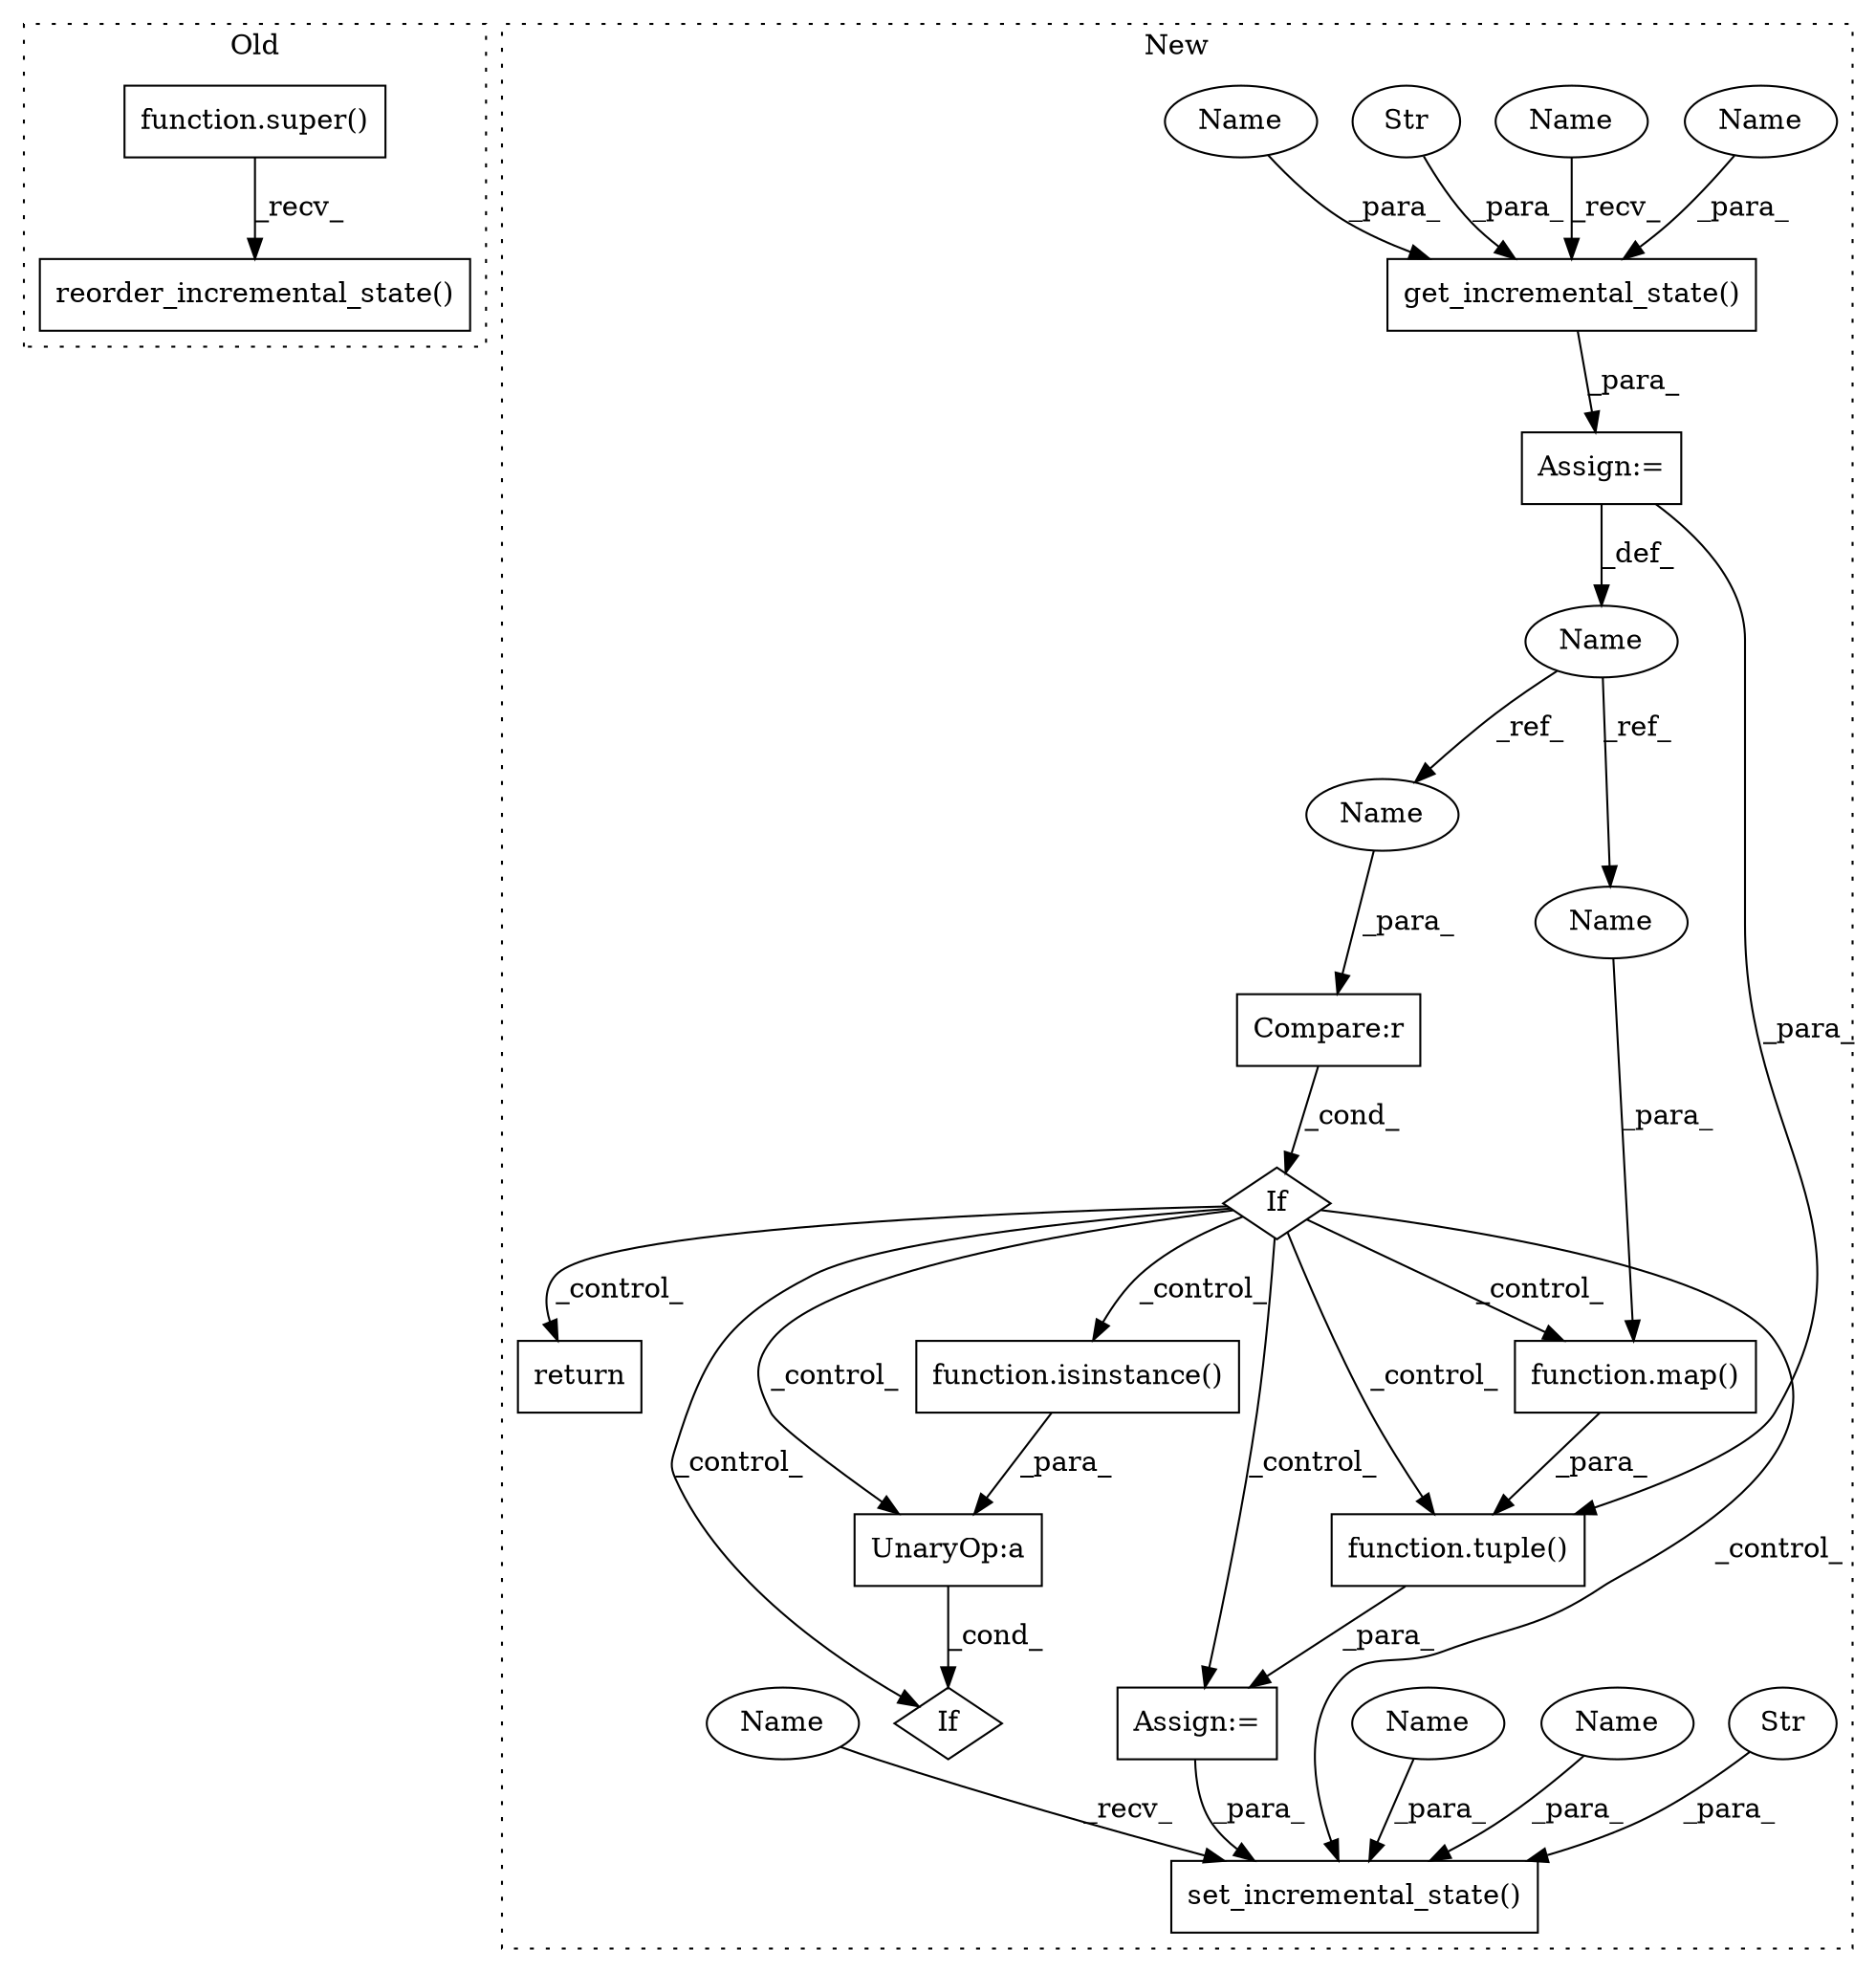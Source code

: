 digraph G {
subgraph cluster0 {
1 [label="function.super()" a="75" s="10581" l="7" shape="box"];
6 [label="reorder_incremental_state()" a="75" s="10581,10624" l="34,1" shape="box"];
label = "Old";
style="dotted";
}
subgraph cluster1 {
2 [label="set_incremental_state()" a="75" s="10908,10986" l="28,1" shape="box"];
3 [label="If" a="96" s="10507" l="3" shape="diamond"];
4 [label="Str" a="66" s="10961" l="14" shape="ellipse"];
5 [label="Compare:r" a="40" s="10510" l="20" shape="box"];
7 [label="Assign:=" a="68" s="10857" l="3" shape="box"];
8 [label="return" a="93" s="10544" l="6" shape="box"];
9 [label="Name" a="87" s="10415" l="12" shape="ellipse"];
10 [label="function.map()" a="75" s="10866,10897" l="4,1" shape="box"];
11 [label="If" a="96" s="10756" l="3" shape="diamond"];
12 [label="UnaryOp:a" a="61" s="10759" l="35" shape="box"];
13 [label="function.tuple()" a="75" s="10860,10898" l="6,1" shape="box"];
14 [label="get_incremental_state()" a="75" s="10430,10497" l="28,1" shape="box"];
15 [label="Str" a="66" s="10483" l="14" shape="ellipse"];
16 [label="function.isinstance()" a="75" s="10763,10793" l="11,1" shape="box"];
17 [label="Assign:=" a="68" s="10427" l="3" shape="box"];
18 [label="Name" a="87" s="10885" l="12" shape="ellipse"];
19 [label="Name" a="87" s="10510" l="12" shape="ellipse"];
20 [label="Name" a="87" s="10458" l="4" shape="ellipse"];
21 [label="Name" a="87" s="10936" l="4" shape="ellipse"];
22 [label="Name" a="87" s="10942" l="17" shape="ellipse"];
23 [label="Name" a="87" s="10464" l="17" shape="ellipse"];
24 [label="Name" a="87" s="10430" l="5" shape="ellipse"];
25 [label="Name" a="87" s="10908" l="5" shape="ellipse"];
label = "New";
style="dotted";
}
1 -> 6 [label="_recv_"];
3 -> 10 [label="_control_"];
3 -> 8 [label="_control_"];
3 -> 7 [label="_control_"];
3 -> 11 [label="_control_"];
3 -> 12 [label="_control_"];
3 -> 2 [label="_control_"];
3 -> 16 [label="_control_"];
3 -> 13 [label="_control_"];
4 -> 2 [label="_para_"];
5 -> 3 [label="_cond_"];
7 -> 2 [label="_para_"];
9 -> 18 [label="_ref_"];
9 -> 19 [label="_ref_"];
10 -> 13 [label="_para_"];
12 -> 11 [label="_cond_"];
13 -> 7 [label="_para_"];
14 -> 17 [label="_para_"];
15 -> 14 [label="_para_"];
16 -> 12 [label="_para_"];
17 -> 9 [label="_def_"];
17 -> 13 [label="_para_"];
18 -> 10 [label="_para_"];
19 -> 5 [label="_para_"];
20 -> 14 [label="_para_"];
21 -> 2 [label="_para_"];
22 -> 2 [label="_para_"];
23 -> 14 [label="_para_"];
24 -> 14 [label="_recv_"];
25 -> 2 [label="_recv_"];
}